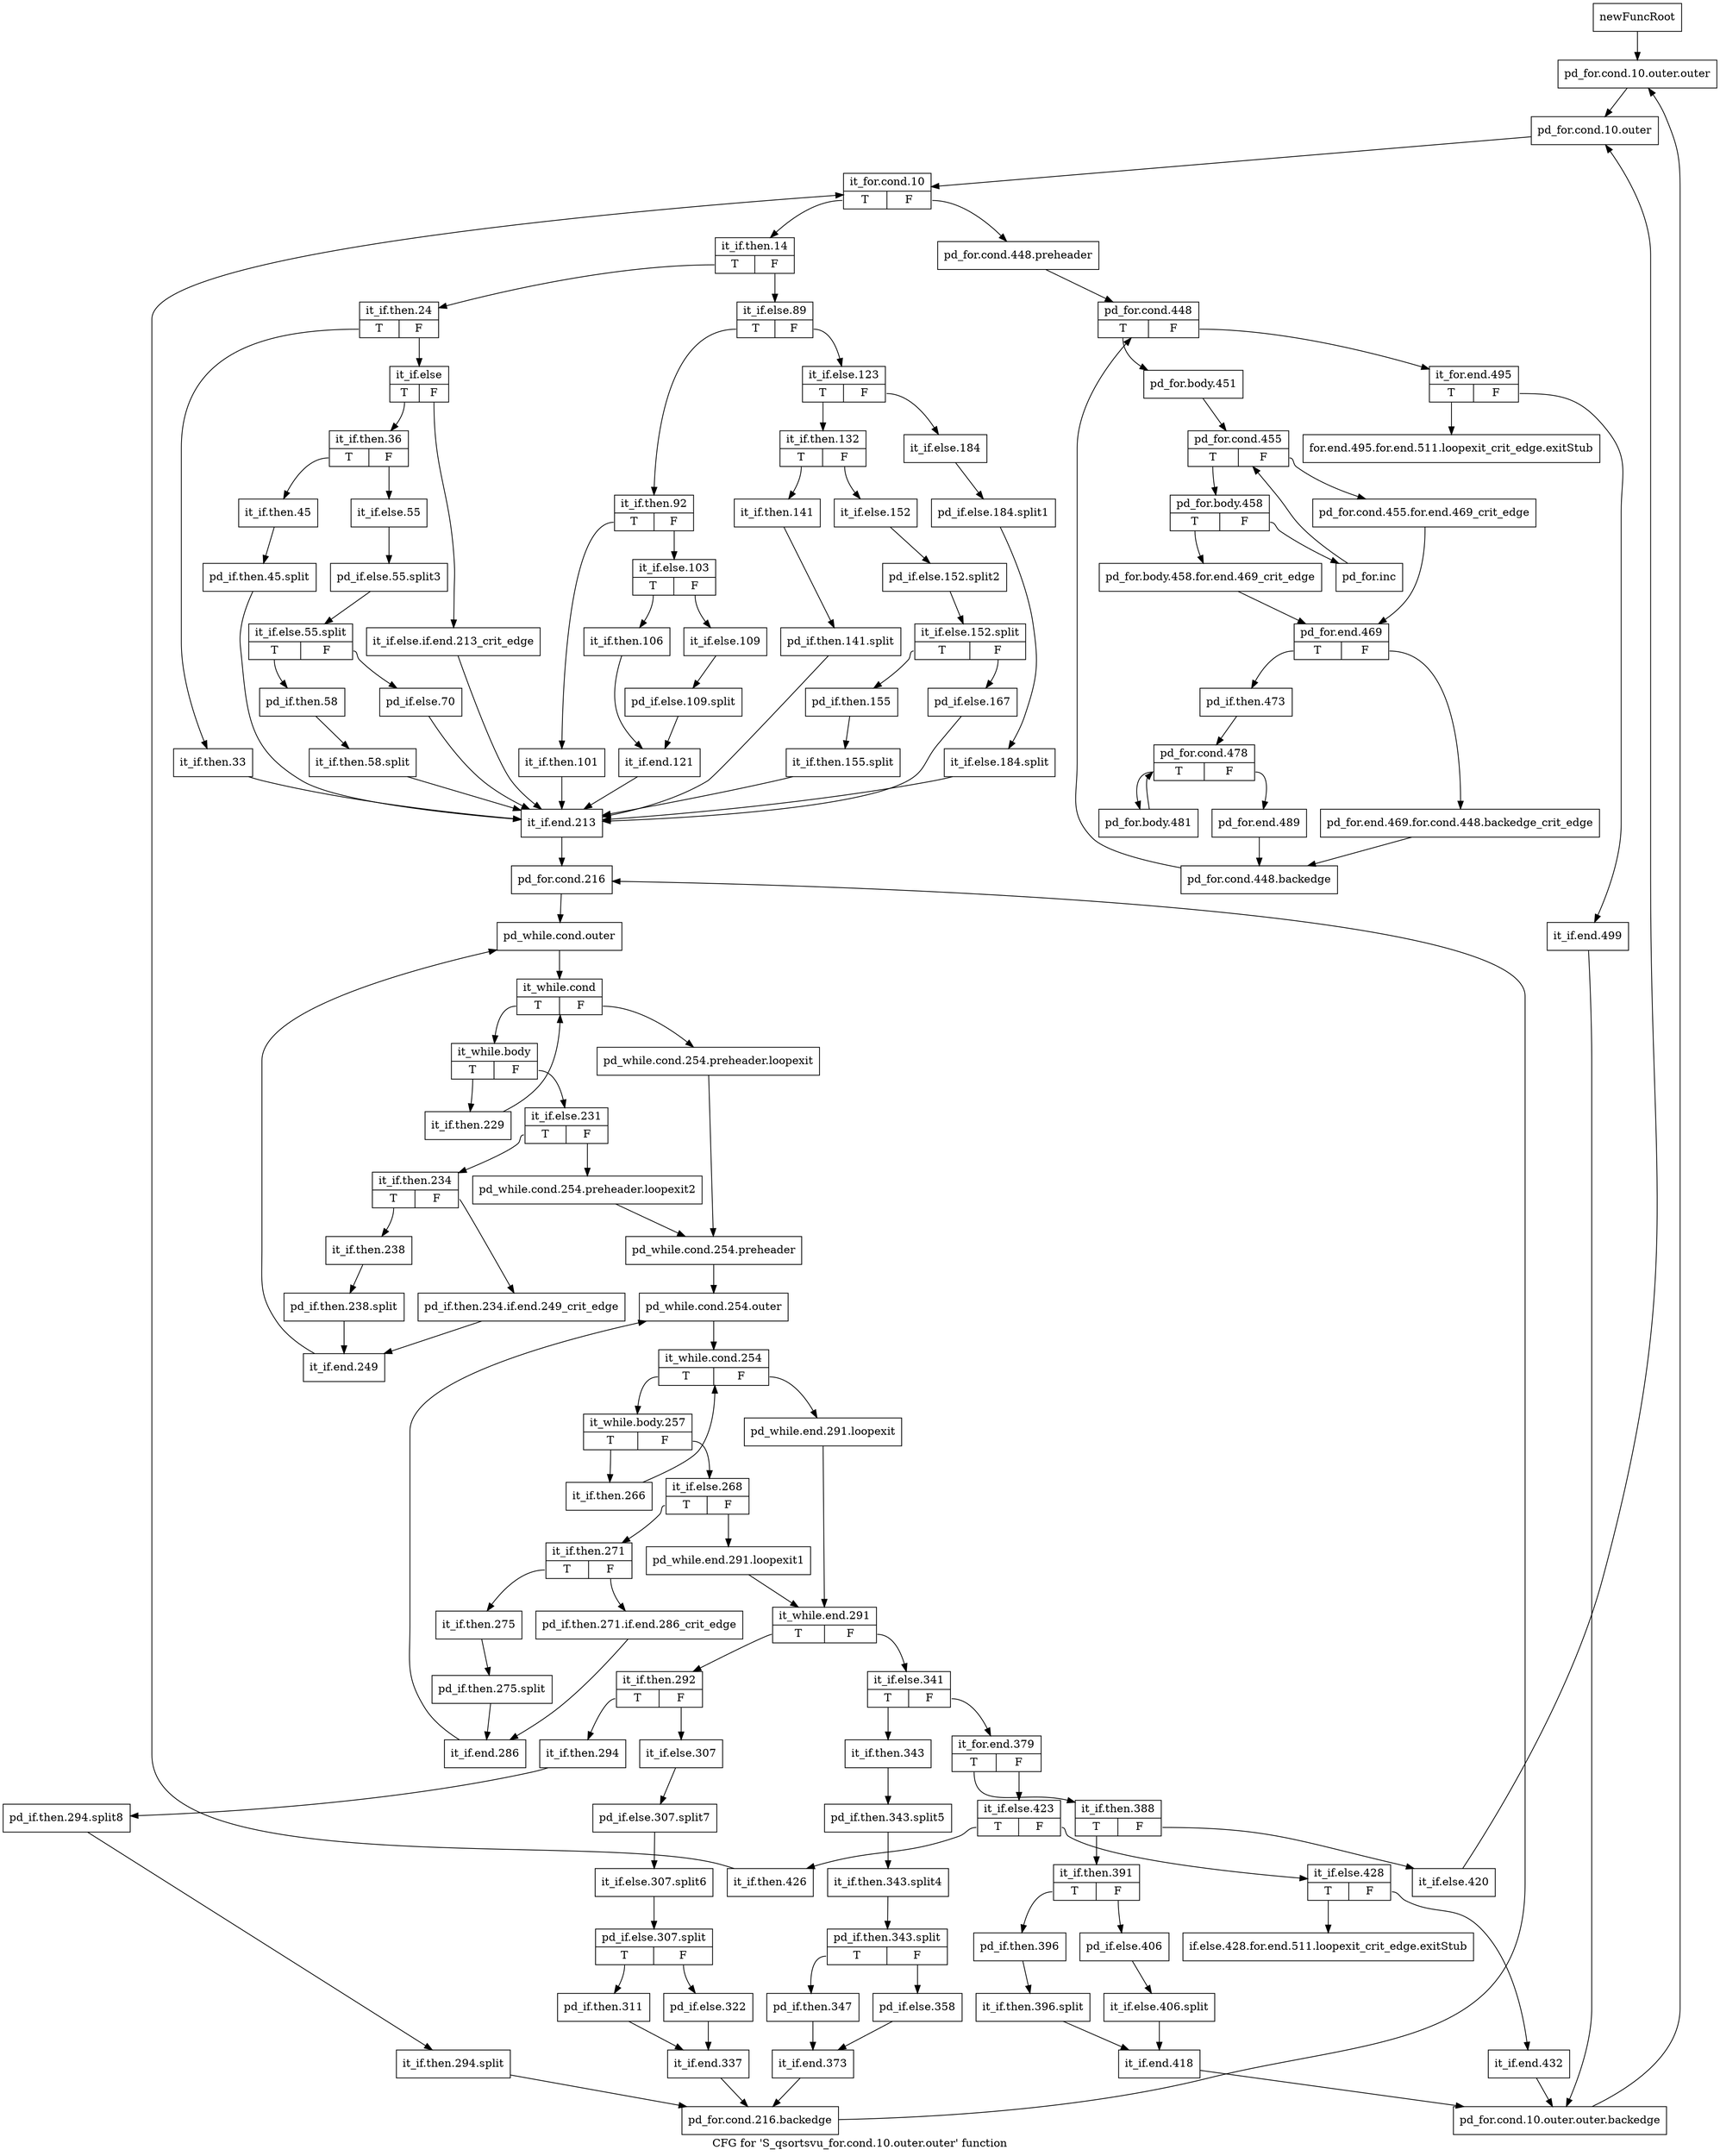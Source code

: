 digraph "CFG for 'S_qsortsvu_for.cond.10.outer.outer' function" {
	label="CFG for 'S_qsortsvu_for.cond.10.outer.outer' function";

	Node0x50c1ec0 [shape=record,label="{newFuncRoot}"];
	Node0x50c1ec0 -> Node0x50c1fb0;
	Node0x50c1f10 [shape=record,label="{for.end.495.for.end.511.loopexit_crit_edge.exitStub}"];
	Node0x50c1f60 [shape=record,label="{if.else.428.for.end.511.loopexit_crit_edge.exitStub}"];
	Node0x50c1fb0 [shape=record,label="{pd_for.cond.10.outer.outer}"];
	Node0x50c1fb0 -> Node0x50c2000;
	Node0x50c2000 [shape=record,label="{pd_for.cond.10.outer}"];
	Node0x50c2000 -> Node0x50c2050;
	Node0x50c2050 [shape=record,label="{it_for.cond.10|{<s0>T|<s1>F}}"];
	Node0x50c2050:s0 -> Node0x50c25f0;
	Node0x50c2050:s1 -> Node0x50c20a0;
	Node0x50c20a0 [shape=record,label="{pd_for.cond.448.preheader}"];
	Node0x50c20a0 -> Node0x50c20f0;
	Node0x50c20f0 [shape=record,label="{pd_for.cond.448|{<s0>T|<s1>F}}"];
	Node0x50c20f0:s0 -> Node0x50c21e0;
	Node0x50c20f0:s1 -> Node0x50c2140;
	Node0x50c2140 [shape=record,label="{it_for.end.495|{<s0>T|<s1>F}}"];
	Node0x50c2140:s0 -> Node0x50c1f10;
	Node0x50c2140:s1 -> Node0x50c2190;
	Node0x50c2190 [shape=record,label="{it_if.end.499}"];
	Node0x50c2190 -> Node0x50c3630;
	Node0x50c21e0 [shape=record,label="{pd_for.body.451}"];
	Node0x50c21e0 -> Node0x50c2230;
	Node0x50c2230 [shape=record,label="{pd_for.cond.455|{<s0>T|<s1>F}}"];
	Node0x50c2230:s0 -> Node0x50c22d0;
	Node0x50c2230:s1 -> Node0x50c2280;
	Node0x50c2280 [shape=record,label="{pd_for.cond.455.for.end.469_crit_edge}"];
	Node0x50c2280 -> Node0x50c23c0;
	Node0x50c22d0 [shape=record,label="{pd_for.body.458|{<s0>T|<s1>F}}"];
	Node0x50c22d0:s0 -> Node0x50c2370;
	Node0x50c22d0:s1 -> Node0x50c2320;
	Node0x50c2320 [shape=record,label="{pd_for.inc}"];
	Node0x50c2320 -> Node0x50c2230;
	Node0x50c2370 [shape=record,label="{pd_for.body.458.for.end.469_crit_edge}"];
	Node0x50c2370 -> Node0x50c23c0;
	Node0x50c23c0 [shape=record,label="{pd_for.end.469|{<s0>T|<s1>F}}"];
	Node0x50c23c0:s0 -> Node0x50c2460;
	Node0x50c23c0:s1 -> Node0x50c2410;
	Node0x50c2410 [shape=record,label="{pd_for.end.469.for.cond.448.backedge_crit_edge}"];
	Node0x50c2410 -> Node0x50c2550;
	Node0x50c2460 [shape=record,label="{pd_if.then.473}"];
	Node0x50c2460 -> Node0x50c24b0;
	Node0x50c24b0 [shape=record,label="{pd_for.cond.478|{<s0>T|<s1>F}}"];
	Node0x50c24b0:s0 -> Node0x50c25a0;
	Node0x50c24b0:s1 -> Node0x50c2500;
	Node0x50c2500 [shape=record,label="{pd_for.end.489}"];
	Node0x50c2500 -> Node0x50c2550;
	Node0x50c2550 [shape=record,label="{pd_for.cond.448.backedge}"];
	Node0x50c2550 -> Node0x50c20f0;
	Node0x50c25a0 [shape=record,label="{pd_for.body.481}"];
	Node0x50c25a0 -> Node0x50c24b0;
	Node0x50c25f0 [shape=record,label="{it_if.then.14|{<s0>T|<s1>F}}"];
	Node0x50c25f0:s0 -> Node0x50c2aa0;
	Node0x50c25f0:s1 -> Node0x50c2640;
	Node0x50c2640 [shape=record,label="{it_if.else.89|{<s0>T|<s1>F}}"];
	Node0x50c2640:s0 -> Node0x50c28c0;
	Node0x50c2640:s1 -> Node0x50c2690;
	Node0x50c2690 [shape=record,label="{it_if.else.123|{<s0>T|<s1>F}}"];
	Node0x50c2690:s0 -> Node0x50c2730;
	Node0x50c2690:s1 -> Node0x50c26e0;
	Node0x50c26e0 [shape=record,label="{it_if.else.184}"];
	Node0x50c26e0 -> Node0x660af80;
	Node0x660af80 [shape=record,label="{pd_if.else.184.split1}"];
	Node0x660af80 -> Node0x660ad80;
	Node0x660ad80 [shape=record,label="{it_if.else.184.split}"];
	Node0x660ad80 -> Node0x50c2d70;
	Node0x50c2730 [shape=record,label="{it_if.then.132|{<s0>T|<s1>F}}"];
	Node0x50c2730:s0 -> Node0x50c2870;
	Node0x50c2730:s1 -> Node0x50c2780;
	Node0x50c2780 [shape=record,label="{it_if.else.152}"];
	Node0x50c2780 -> Node0x660b2d0;
	Node0x660b2d0 [shape=record,label="{pd_if.else.152.split2}"];
	Node0x660b2d0 -> Node0x660b000;
	Node0x660b000 [shape=record,label="{it_if.else.152.split|{<s0>T|<s1>F}}"];
	Node0x660b000:s0 -> Node0x50c2820;
	Node0x660b000:s1 -> Node0x50c27d0;
	Node0x50c27d0 [shape=record,label="{pd_if.else.167}"];
	Node0x50c27d0 -> Node0x50c2d70;
	Node0x50c2820 [shape=record,label="{pd_if.then.155}"];
	Node0x50c2820 -> Node0x660b670;
	Node0x660b670 [shape=record,label="{it_if.then.155.split}"];
	Node0x660b670 -> Node0x50c2d70;
	Node0x50c2870 [shape=record,label="{it_if.then.141}"];
	Node0x50c2870 -> Node0x660b8c0;
	Node0x660b8c0 [shape=record,label="{pd_if.then.141.split}"];
	Node0x660b8c0 -> Node0x50c2d70;
	Node0x50c28c0 [shape=record,label="{it_if.then.92|{<s0>T|<s1>F}}"];
	Node0x50c28c0:s0 -> Node0x50c2a50;
	Node0x50c28c0:s1 -> Node0x50c2910;
	Node0x50c2910 [shape=record,label="{it_if.else.103|{<s0>T|<s1>F}}"];
	Node0x50c2910:s0 -> Node0x50c29b0;
	Node0x50c2910:s1 -> Node0x50c2960;
	Node0x50c2960 [shape=record,label="{it_if.else.109}"];
	Node0x50c2960 -> Node0x660c3b0;
	Node0x660c3b0 [shape=record,label="{pd_if.else.109.split}"];
	Node0x660c3b0 -> Node0x50c2a00;
	Node0x50c29b0 [shape=record,label="{it_if.then.106}"];
	Node0x50c29b0 -> Node0x50c2a00;
	Node0x50c2a00 [shape=record,label="{it_if.end.121}"];
	Node0x50c2a00 -> Node0x50c2d70;
	Node0x50c2a50 [shape=record,label="{it_if.then.101}"];
	Node0x50c2a50 -> Node0x50c2d70;
	Node0x50c2aa0 [shape=record,label="{it_if.then.24|{<s0>T|<s1>F}}"];
	Node0x50c2aa0:s0 -> Node0x50c2d20;
	Node0x50c2aa0:s1 -> Node0x50c2af0;
	Node0x50c2af0 [shape=record,label="{it_if.else|{<s0>T|<s1>F}}"];
	Node0x50c2af0:s0 -> Node0x50c2b90;
	Node0x50c2af0:s1 -> Node0x50c2b40;
	Node0x50c2b40 [shape=record,label="{it_if.else.if.end.213_crit_edge}"];
	Node0x50c2b40 -> Node0x50c2d70;
	Node0x50c2b90 [shape=record,label="{it_if.then.36|{<s0>T|<s1>F}}"];
	Node0x50c2b90:s0 -> Node0x50c2cd0;
	Node0x50c2b90:s1 -> Node0x50c2be0;
	Node0x50c2be0 [shape=record,label="{it_if.else.55}"];
	Node0x50c2be0 -> Node0x660c8e0;
	Node0x660c8e0 [shape=record,label="{pd_if.else.55.split3}"];
	Node0x660c8e0 -> Node0x660c960;
	Node0x660c960 [shape=record,label="{it_if.else.55.split|{<s0>T|<s1>F}}"];
	Node0x660c960:s0 -> Node0x50c2c80;
	Node0x660c960:s1 -> Node0x50c2c30;
	Node0x50c2c30 [shape=record,label="{pd_if.else.70}"];
	Node0x50c2c30 -> Node0x50c2d70;
	Node0x50c2c80 [shape=record,label="{pd_if.then.58}"];
	Node0x50c2c80 -> Node0x64e6d30;
	Node0x64e6d30 [shape=record,label="{it_if.then.58.split}"];
	Node0x64e6d30 -> Node0x50c2d70;
	Node0x50c2cd0 [shape=record,label="{it_if.then.45}"];
	Node0x50c2cd0 -> Node0x660a990;
	Node0x660a990 [shape=record,label="{pd_if.then.45.split}"];
	Node0x660a990 -> Node0x50c2d70;
	Node0x50c2d20 [shape=record,label="{it_if.then.33}"];
	Node0x50c2d20 -> Node0x50c2d70;
	Node0x50c2d70 [shape=record,label="{it_if.end.213}"];
	Node0x50c2d70 -> Node0x50c2dc0;
	Node0x50c2dc0 [shape=record,label="{pd_for.cond.216}"];
	Node0x50c2dc0 -> Node0x50c2e10;
	Node0x50c2e10 [shape=record,label="{pd_while.cond.outer}"];
	Node0x50c2e10 -> Node0x50c2e60;
	Node0x50c2e60 [shape=record,label="{it_while.cond|{<s0>T|<s1>F}}"];
	Node0x50c2e60:s0 -> Node0x50c2f00;
	Node0x50c2e60:s1 -> Node0x50c2eb0;
	Node0x50c2eb0 [shape=record,label="{pd_while.cond.254.preheader.loopexit}"];
	Node0x50c2eb0 -> Node0x50c2ff0;
	Node0x50c2f00 [shape=record,label="{it_while.body|{<s0>T|<s1>F}}"];
	Node0x50c2f00:s0 -> Node0x50c3cc0;
	Node0x50c2f00:s1 -> Node0x50c2f50;
	Node0x50c2f50 [shape=record,label="{it_if.else.231|{<s0>T|<s1>F}}"];
	Node0x50c2f50:s0 -> Node0x50c3b80;
	Node0x50c2f50:s1 -> Node0x50c2fa0;
	Node0x50c2fa0 [shape=record,label="{pd_while.cond.254.preheader.loopexit2}"];
	Node0x50c2fa0 -> Node0x50c2ff0;
	Node0x50c2ff0 [shape=record,label="{pd_while.cond.254.preheader}"];
	Node0x50c2ff0 -> Node0x50c3040;
	Node0x50c3040 [shape=record,label="{pd_while.cond.254.outer}"];
	Node0x50c3040 -> Node0x50c3090;
	Node0x50c3090 [shape=record,label="{it_while.cond.254|{<s0>T|<s1>F}}"];
	Node0x50c3090:s0 -> Node0x50c3130;
	Node0x50c3090:s1 -> Node0x50c30e0;
	Node0x50c30e0 [shape=record,label="{pd_while.end.291.loopexit}"];
	Node0x50c30e0 -> Node0x50c3220;
	Node0x50c3130 [shape=record,label="{it_while.body.257|{<s0>T|<s1>F}}"];
	Node0x50c3130:s0 -> Node0x50c3b30;
	Node0x50c3130:s1 -> Node0x50c3180;
	Node0x50c3180 [shape=record,label="{it_if.else.268|{<s0>T|<s1>F}}"];
	Node0x50c3180:s0 -> Node0x50c39f0;
	Node0x50c3180:s1 -> Node0x50c31d0;
	Node0x50c31d0 [shape=record,label="{pd_while.end.291.loopexit1}"];
	Node0x50c31d0 -> Node0x50c3220;
	Node0x50c3220 [shape=record,label="{it_while.end.291|{<s0>T|<s1>F}}"];
	Node0x50c3220:s0 -> Node0x50c37c0;
	Node0x50c3220:s1 -> Node0x50c3270;
	Node0x50c3270 [shape=record,label="{it_if.else.341|{<s0>T|<s1>F}}"];
	Node0x50c3270:s0 -> Node0x50c3680;
	Node0x50c3270:s1 -> Node0x50c32c0;
	Node0x50c32c0 [shape=record,label="{it_for.end.379|{<s0>T|<s1>F}}"];
	Node0x50c32c0:s0 -> Node0x50c3450;
	Node0x50c32c0:s1 -> Node0x50c3310;
	Node0x50c3310 [shape=record,label="{it_if.else.423|{<s0>T|<s1>F}}"];
	Node0x50c3310:s0 -> Node0x50c3400;
	Node0x50c3310:s1 -> Node0x50c3360;
	Node0x50c3360 [shape=record,label="{it_if.else.428|{<s0>T|<s1>F}}"];
	Node0x50c3360:s0 -> Node0x50c1f60;
	Node0x50c3360:s1 -> Node0x50c33b0;
	Node0x50c33b0 [shape=record,label="{it_if.end.432}"];
	Node0x50c33b0 -> Node0x50c3630;
	Node0x50c3400 [shape=record,label="{it_if.then.426}"];
	Node0x50c3400 -> Node0x50c2050;
	Node0x50c3450 [shape=record,label="{it_if.then.388|{<s0>T|<s1>F}}"];
	Node0x50c3450:s0 -> Node0x50c34f0;
	Node0x50c3450:s1 -> Node0x50c34a0;
	Node0x50c34a0 [shape=record,label="{it_if.else.420}"];
	Node0x50c34a0 -> Node0x50c2000;
	Node0x50c34f0 [shape=record,label="{it_if.then.391|{<s0>T|<s1>F}}"];
	Node0x50c34f0:s0 -> Node0x50c3590;
	Node0x50c34f0:s1 -> Node0x50c3540;
	Node0x50c3540 [shape=record,label="{pd_if.else.406}"];
	Node0x50c3540 -> Node0x68de1b0;
	Node0x68de1b0 [shape=record,label="{it_if.else.406.split}"];
	Node0x68de1b0 -> Node0x50c35e0;
	Node0x50c3590 [shape=record,label="{pd_if.then.396}"];
	Node0x50c3590 -> Node0x68dd7d0;
	Node0x68dd7d0 [shape=record,label="{it_if.then.396.split}"];
	Node0x68dd7d0 -> Node0x50c35e0;
	Node0x50c35e0 [shape=record,label="{it_if.end.418}"];
	Node0x50c35e0 -> Node0x50c3630;
	Node0x50c3630 [shape=record,label="{pd_for.cond.10.outer.outer.backedge}"];
	Node0x50c3630 -> Node0x50c1fb0;
	Node0x50c3680 [shape=record,label="{it_if.then.343}"];
	Node0x50c3680 -> Node0x68dd1c0;
	Node0x68dd1c0 [shape=record,label="{pd_if.then.343.split5}"];
	Node0x68dd1c0 -> Node0x68dce10;
	Node0x68dce10 [shape=record,label="{it_if.then.343.split4}"];
	Node0x68dce10 -> Node0x68dd750;
	Node0x68dd750 [shape=record,label="{pd_if.then.343.split|{<s0>T|<s1>F}}"];
	Node0x68dd750:s0 -> Node0x50c3720;
	Node0x68dd750:s1 -> Node0x50c36d0;
	Node0x50c36d0 [shape=record,label="{pd_if.else.358}"];
	Node0x50c36d0 -> Node0x50c3770;
	Node0x50c3720 [shape=record,label="{pd_if.then.347}"];
	Node0x50c3720 -> Node0x50c3770;
	Node0x50c3770 [shape=record,label="{it_if.end.373}"];
	Node0x50c3770 -> Node0x50c39a0;
	Node0x50c37c0 [shape=record,label="{it_if.then.292|{<s0>T|<s1>F}}"];
	Node0x50c37c0:s0 -> Node0x50c3950;
	Node0x50c37c0:s1 -> Node0x50c3810;
	Node0x50c3810 [shape=record,label="{it_if.else.307}"];
	Node0x50c3810 -> Node0x68dc920;
	Node0x68dc920 [shape=record,label="{pd_if.else.307.split7}"];
	Node0x68dc920 -> Node0x68dcab0;
	Node0x68dcab0 [shape=record,label="{it_if.else.307.split6}"];
	Node0x68dcab0 -> Node0x68dce90;
	Node0x68dce90 [shape=record,label="{pd_if.else.307.split|{<s0>T|<s1>F}}"];
	Node0x68dce90:s0 -> Node0x50c38b0;
	Node0x68dce90:s1 -> Node0x50c3860;
	Node0x50c3860 [shape=record,label="{pd_if.else.322}"];
	Node0x50c3860 -> Node0x50c3900;
	Node0x50c38b0 [shape=record,label="{pd_if.then.311}"];
	Node0x50c38b0 -> Node0x50c3900;
	Node0x50c3900 [shape=record,label="{it_if.end.337}"];
	Node0x50c3900 -> Node0x50c39a0;
	Node0x50c3950 [shape=record,label="{it_if.then.294}"];
	Node0x50c3950 -> Node0x68dc4f0;
	Node0x68dc4f0 [shape=record,label="{pd_if.then.294.split8}"];
	Node0x68dc4f0 -> Node0x68dc6f0;
	Node0x68dc6f0 [shape=record,label="{it_if.then.294.split}"];
	Node0x68dc6f0 -> Node0x50c39a0;
	Node0x50c39a0 [shape=record,label="{pd_for.cond.216.backedge}"];
	Node0x50c39a0 -> Node0x50c2dc0;
	Node0x50c39f0 [shape=record,label="{it_if.then.271|{<s0>T|<s1>F}}"];
	Node0x50c39f0:s0 -> Node0x50c3a90;
	Node0x50c39f0:s1 -> Node0x50c3a40;
	Node0x50c3a40 [shape=record,label="{pd_if.then.271.if.end.286_crit_edge}"];
	Node0x50c3a40 -> Node0x50c3ae0;
	Node0x50c3a90 [shape=record,label="{it_if.then.275}"];
	Node0x50c3a90 -> Node0x68dc220;
	Node0x68dc220 [shape=record,label="{pd_if.then.275.split}"];
	Node0x68dc220 -> Node0x50c3ae0;
	Node0x50c3ae0 [shape=record,label="{it_if.end.286}"];
	Node0x50c3ae0 -> Node0x50c3040;
	Node0x50c3b30 [shape=record,label="{it_if.then.266}"];
	Node0x50c3b30 -> Node0x50c3090;
	Node0x50c3b80 [shape=record,label="{it_if.then.234|{<s0>T|<s1>F}}"];
	Node0x50c3b80:s0 -> Node0x50c3c20;
	Node0x50c3b80:s1 -> Node0x50c3bd0;
	Node0x50c3bd0 [shape=record,label="{pd_if.then.234.if.end.249_crit_edge}"];
	Node0x50c3bd0 -> Node0x50c3c70;
	Node0x50c3c20 [shape=record,label="{it_if.then.238}"];
	Node0x50c3c20 -> Node0x68100e0;
	Node0x68100e0 [shape=record,label="{pd_if.then.238.split}"];
	Node0x68100e0 -> Node0x50c3c70;
	Node0x50c3c70 [shape=record,label="{it_if.end.249}"];
	Node0x50c3c70 -> Node0x50c2e10;
	Node0x50c3cc0 [shape=record,label="{it_if.then.229}"];
	Node0x50c3cc0 -> Node0x50c2e60;
}
